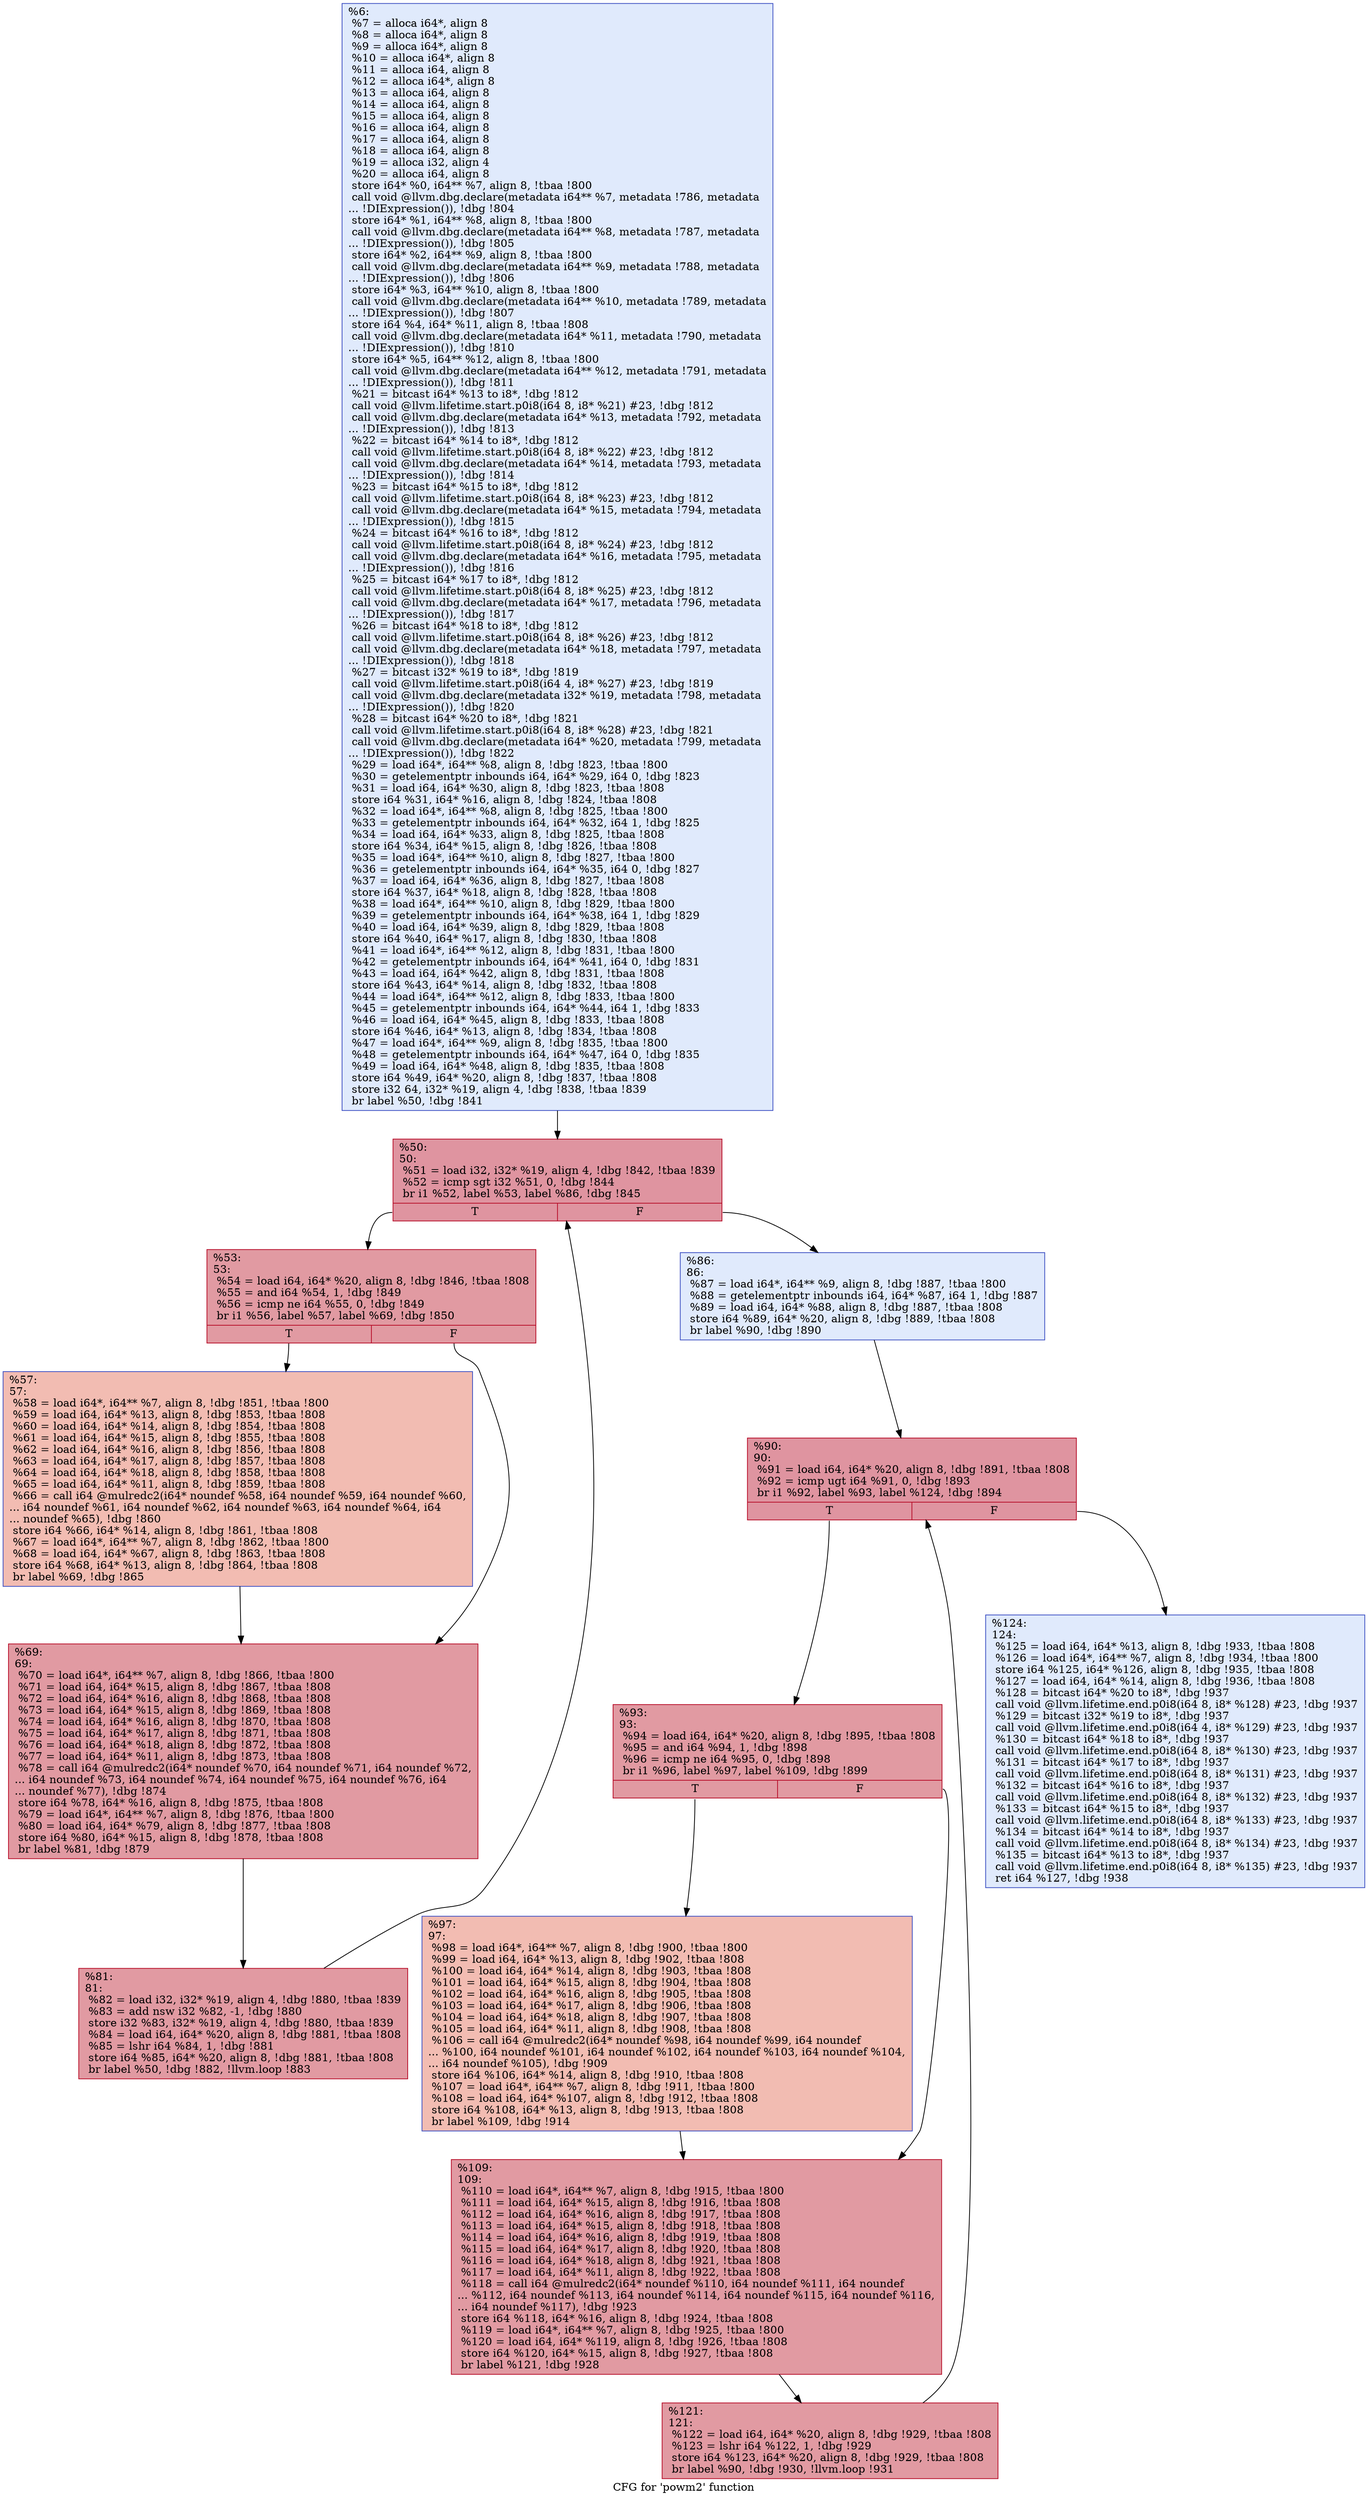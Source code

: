 digraph "CFG for 'powm2' function" {
	label="CFG for 'powm2' function";

	Node0x1a8f5b0 [shape=record,color="#3d50c3ff", style=filled, fillcolor="#b9d0f970",label="{%6:\l  %7 = alloca i64*, align 8\l  %8 = alloca i64*, align 8\l  %9 = alloca i64*, align 8\l  %10 = alloca i64*, align 8\l  %11 = alloca i64, align 8\l  %12 = alloca i64*, align 8\l  %13 = alloca i64, align 8\l  %14 = alloca i64, align 8\l  %15 = alloca i64, align 8\l  %16 = alloca i64, align 8\l  %17 = alloca i64, align 8\l  %18 = alloca i64, align 8\l  %19 = alloca i32, align 4\l  %20 = alloca i64, align 8\l  store i64* %0, i64** %7, align 8, !tbaa !800\l  call void @llvm.dbg.declare(metadata i64** %7, metadata !786, metadata\l... !DIExpression()), !dbg !804\l  store i64* %1, i64** %8, align 8, !tbaa !800\l  call void @llvm.dbg.declare(metadata i64** %8, metadata !787, metadata\l... !DIExpression()), !dbg !805\l  store i64* %2, i64** %9, align 8, !tbaa !800\l  call void @llvm.dbg.declare(metadata i64** %9, metadata !788, metadata\l... !DIExpression()), !dbg !806\l  store i64* %3, i64** %10, align 8, !tbaa !800\l  call void @llvm.dbg.declare(metadata i64** %10, metadata !789, metadata\l... !DIExpression()), !dbg !807\l  store i64 %4, i64* %11, align 8, !tbaa !808\l  call void @llvm.dbg.declare(metadata i64* %11, metadata !790, metadata\l... !DIExpression()), !dbg !810\l  store i64* %5, i64** %12, align 8, !tbaa !800\l  call void @llvm.dbg.declare(metadata i64** %12, metadata !791, metadata\l... !DIExpression()), !dbg !811\l  %21 = bitcast i64* %13 to i8*, !dbg !812\l  call void @llvm.lifetime.start.p0i8(i64 8, i8* %21) #23, !dbg !812\l  call void @llvm.dbg.declare(metadata i64* %13, metadata !792, metadata\l... !DIExpression()), !dbg !813\l  %22 = bitcast i64* %14 to i8*, !dbg !812\l  call void @llvm.lifetime.start.p0i8(i64 8, i8* %22) #23, !dbg !812\l  call void @llvm.dbg.declare(metadata i64* %14, metadata !793, metadata\l... !DIExpression()), !dbg !814\l  %23 = bitcast i64* %15 to i8*, !dbg !812\l  call void @llvm.lifetime.start.p0i8(i64 8, i8* %23) #23, !dbg !812\l  call void @llvm.dbg.declare(metadata i64* %15, metadata !794, metadata\l... !DIExpression()), !dbg !815\l  %24 = bitcast i64* %16 to i8*, !dbg !812\l  call void @llvm.lifetime.start.p0i8(i64 8, i8* %24) #23, !dbg !812\l  call void @llvm.dbg.declare(metadata i64* %16, metadata !795, metadata\l... !DIExpression()), !dbg !816\l  %25 = bitcast i64* %17 to i8*, !dbg !812\l  call void @llvm.lifetime.start.p0i8(i64 8, i8* %25) #23, !dbg !812\l  call void @llvm.dbg.declare(metadata i64* %17, metadata !796, metadata\l... !DIExpression()), !dbg !817\l  %26 = bitcast i64* %18 to i8*, !dbg !812\l  call void @llvm.lifetime.start.p0i8(i64 8, i8* %26) #23, !dbg !812\l  call void @llvm.dbg.declare(metadata i64* %18, metadata !797, metadata\l... !DIExpression()), !dbg !818\l  %27 = bitcast i32* %19 to i8*, !dbg !819\l  call void @llvm.lifetime.start.p0i8(i64 4, i8* %27) #23, !dbg !819\l  call void @llvm.dbg.declare(metadata i32* %19, metadata !798, metadata\l... !DIExpression()), !dbg !820\l  %28 = bitcast i64* %20 to i8*, !dbg !821\l  call void @llvm.lifetime.start.p0i8(i64 8, i8* %28) #23, !dbg !821\l  call void @llvm.dbg.declare(metadata i64* %20, metadata !799, metadata\l... !DIExpression()), !dbg !822\l  %29 = load i64*, i64** %8, align 8, !dbg !823, !tbaa !800\l  %30 = getelementptr inbounds i64, i64* %29, i64 0, !dbg !823\l  %31 = load i64, i64* %30, align 8, !dbg !823, !tbaa !808\l  store i64 %31, i64* %16, align 8, !dbg !824, !tbaa !808\l  %32 = load i64*, i64** %8, align 8, !dbg !825, !tbaa !800\l  %33 = getelementptr inbounds i64, i64* %32, i64 1, !dbg !825\l  %34 = load i64, i64* %33, align 8, !dbg !825, !tbaa !808\l  store i64 %34, i64* %15, align 8, !dbg !826, !tbaa !808\l  %35 = load i64*, i64** %10, align 8, !dbg !827, !tbaa !800\l  %36 = getelementptr inbounds i64, i64* %35, i64 0, !dbg !827\l  %37 = load i64, i64* %36, align 8, !dbg !827, !tbaa !808\l  store i64 %37, i64* %18, align 8, !dbg !828, !tbaa !808\l  %38 = load i64*, i64** %10, align 8, !dbg !829, !tbaa !800\l  %39 = getelementptr inbounds i64, i64* %38, i64 1, !dbg !829\l  %40 = load i64, i64* %39, align 8, !dbg !829, !tbaa !808\l  store i64 %40, i64* %17, align 8, !dbg !830, !tbaa !808\l  %41 = load i64*, i64** %12, align 8, !dbg !831, !tbaa !800\l  %42 = getelementptr inbounds i64, i64* %41, i64 0, !dbg !831\l  %43 = load i64, i64* %42, align 8, !dbg !831, !tbaa !808\l  store i64 %43, i64* %14, align 8, !dbg !832, !tbaa !808\l  %44 = load i64*, i64** %12, align 8, !dbg !833, !tbaa !800\l  %45 = getelementptr inbounds i64, i64* %44, i64 1, !dbg !833\l  %46 = load i64, i64* %45, align 8, !dbg !833, !tbaa !808\l  store i64 %46, i64* %13, align 8, !dbg !834, !tbaa !808\l  %47 = load i64*, i64** %9, align 8, !dbg !835, !tbaa !800\l  %48 = getelementptr inbounds i64, i64* %47, i64 0, !dbg !835\l  %49 = load i64, i64* %48, align 8, !dbg !835, !tbaa !808\l  store i64 %49, i64* %20, align 8, !dbg !837, !tbaa !808\l  store i32 64, i32* %19, align 4, !dbg !838, !tbaa !839\l  br label %50, !dbg !841\l}"];
	Node0x1a8f5b0 -> Node0x1a8f670;
	Node0x1a8f670 [shape=record,color="#b70d28ff", style=filled, fillcolor="#b70d2870",label="{%50:\l50:                                               \l  %51 = load i32, i32* %19, align 4, !dbg !842, !tbaa !839\l  %52 = icmp sgt i32 %51, 0, !dbg !844\l  br i1 %52, label %53, label %86, !dbg !845\l|{<s0>T|<s1>F}}"];
	Node0x1a8f670:s0 -> Node0x1a8f6c0;
	Node0x1a8f670:s1 -> Node0x1a8f800;
	Node0x1a8f6c0 [shape=record,color="#b70d28ff", style=filled, fillcolor="#bb1b2c70",label="{%53:\l53:                                               \l  %54 = load i64, i64* %20, align 8, !dbg !846, !tbaa !808\l  %55 = and i64 %54, 1, !dbg !849\l  %56 = icmp ne i64 %55, 0, !dbg !849\l  br i1 %56, label %57, label %69, !dbg !850\l|{<s0>T|<s1>F}}"];
	Node0x1a8f6c0:s0 -> Node0x1a8f710;
	Node0x1a8f6c0:s1 -> Node0x1a8f760;
	Node0x1a8f710 [shape=record,color="#3d50c3ff", style=filled, fillcolor="#e1675170",label="{%57:\l57:                                               \l  %58 = load i64*, i64** %7, align 8, !dbg !851, !tbaa !800\l  %59 = load i64, i64* %13, align 8, !dbg !853, !tbaa !808\l  %60 = load i64, i64* %14, align 8, !dbg !854, !tbaa !808\l  %61 = load i64, i64* %15, align 8, !dbg !855, !tbaa !808\l  %62 = load i64, i64* %16, align 8, !dbg !856, !tbaa !808\l  %63 = load i64, i64* %17, align 8, !dbg !857, !tbaa !808\l  %64 = load i64, i64* %18, align 8, !dbg !858, !tbaa !808\l  %65 = load i64, i64* %11, align 8, !dbg !859, !tbaa !808\l  %66 = call i64 @mulredc2(i64* noundef %58, i64 noundef %59, i64 noundef %60,\l... i64 noundef %61, i64 noundef %62, i64 noundef %63, i64 noundef %64, i64\l... noundef %65), !dbg !860\l  store i64 %66, i64* %14, align 8, !dbg !861, !tbaa !808\l  %67 = load i64*, i64** %7, align 8, !dbg !862, !tbaa !800\l  %68 = load i64, i64* %67, align 8, !dbg !863, !tbaa !808\l  store i64 %68, i64* %13, align 8, !dbg !864, !tbaa !808\l  br label %69, !dbg !865\l}"];
	Node0x1a8f710 -> Node0x1a8f760;
	Node0x1a8f760 [shape=record,color="#b70d28ff", style=filled, fillcolor="#bb1b2c70",label="{%69:\l69:                                               \l  %70 = load i64*, i64** %7, align 8, !dbg !866, !tbaa !800\l  %71 = load i64, i64* %15, align 8, !dbg !867, !tbaa !808\l  %72 = load i64, i64* %16, align 8, !dbg !868, !tbaa !808\l  %73 = load i64, i64* %15, align 8, !dbg !869, !tbaa !808\l  %74 = load i64, i64* %16, align 8, !dbg !870, !tbaa !808\l  %75 = load i64, i64* %17, align 8, !dbg !871, !tbaa !808\l  %76 = load i64, i64* %18, align 8, !dbg !872, !tbaa !808\l  %77 = load i64, i64* %11, align 8, !dbg !873, !tbaa !808\l  %78 = call i64 @mulredc2(i64* noundef %70, i64 noundef %71, i64 noundef %72,\l... i64 noundef %73, i64 noundef %74, i64 noundef %75, i64 noundef %76, i64\l... noundef %77), !dbg !874\l  store i64 %78, i64* %16, align 8, !dbg !875, !tbaa !808\l  %79 = load i64*, i64** %7, align 8, !dbg !876, !tbaa !800\l  %80 = load i64, i64* %79, align 8, !dbg !877, !tbaa !808\l  store i64 %80, i64* %15, align 8, !dbg !878, !tbaa !808\l  br label %81, !dbg !879\l}"];
	Node0x1a8f760 -> Node0x1a8f7b0;
	Node0x1a8f7b0 [shape=record,color="#b70d28ff", style=filled, fillcolor="#bb1b2c70",label="{%81:\l81:                                               \l  %82 = load i32, i32* %19, align 4, !dbg !880, !tbaa !839\l  %83 = add nsw i32 %82, -1, !dbg !880\l  store i32 %83, i32* %19, align 4, !dbg !880, !tbaa !839\l  %84 = load i64, i64* %20, align 8, !dbg !881, !tbaa !808\l  %85 = lshr i64 %84, 1, !dbg !881\l  store i64 %85, i64* %20, align 8, !dbg !881, !tbaa !808\l  br label %50, !dbg !882, !llvm.loop !883\l}"];
	Node0x1a8f7b0 -> Node0x1a8f670;
	Node0x1a8f800 [shape=record,color="#3d50c3ff", style=filled, fillcolor="#b9d0f970",label="{%86:\l86:                                               \l  %87 = load i64*, i64** %9, align 8, !dbg !887, !tbaa !800\l  %88 = getelementptr inbounds i64, i64* %87, i64 1, !dbg !887\l  %89 = load i64, i64* %88, align 8, !dbg !887, !tbaa !808\l  store i64 %89, i64* %20, align 8, !dbg !889, !tbaa !808\l  br label %90, !dbg !890\l}"];
	Node0x1a8f800 -> Node0x1a8f850;
	Node0x1a8f850 [shape=record,color="#b70d28ff", style=filled, fillcolor="#b70d2870",label="{%90:\l90:                                               \l  %91 = load i64, i64* %20, align 8, !dbg !891, !tbaa !808\l  %92 = icmp ugt i64 %91, 0, !dbg !893\l  br i1 %92, label %93, label %124, !dbg !894\l|{<s0>T|<s1>F}}"];
	Node0x1a8f850:s0 -> Node0x1a8f8a0;
	Node0x1a8f850:s1 -> Node0x1a8f9e0;
	Node0x1a8f8a0 [shape=record,color="#b70d28ff", style=filled, fillcolor="#bb1b2c70",label="{%93:\l93:                                               \l  %94 = load i64, i64* %20, align 8, !dbg !895, !tbaa !808\l  %95 = and i64 %94, 1, !dbg !898\l  %96 = icmp ne i64 %95, 0, !dbg !898\l  br i1 %96, label %97, label %109, !dbg !899\l|{<s0>T|<s1>F}}"];
	Node0x1a8f8a0:s0 -> Node0x1a8f8f0;
	Node0x1a8f8a0:s1 -> Node0x1a8f940;
	Node0x1a8f8f0 [shape=record,color="#3d50c3ff", style=filled, fillcolor="#e1675170",label="{%97:\l97:                                               \l  %98 = load i64*, i64** %7, align 8, !dbg !900, !tbaa !800\l  %99 = load i64, i64* %13, align 8, !dbg !902, !tbaa !808\l  %100 = load i64, i64* %14, align 8, !dbg !903, !tbaa !808\l  %101 = load i64, i64* %15, align 8, !dbg !904, !tbaa !808\l  %102 = load i64, i64* %16, align 8, !dbg !905, !tbaa !808\l  %103 = load i64, i64* %17, align 8, !dbg !906, !tbaa !808\l  %104 = load i64, i64* %18, align 8, !dbg !907, !tbaa !808\l  %105 = load i64, i64* %11, align 8, !dbg !908, !tbaa !808\l  %106 = call i64 @mulredc2(i64* noundef %98, i64 noundef %99, i64 noundef\l... %100, i64 noundef %101, i64 noundef %102, i64 noundef %103, i64 noundef %104,\l... i64 noundef %105), !dbg !909\l  store i64 %106, i64* %14, align 8, !dbg !910, !tbaa !808\l  %107 = load i64*, i64** %7, align 8, !dbg !911, !tbaa !800\l  %108 = load i64, i64* %107, align 8, !dbg !912, !tbaa !808\l  store i64 %108, i64* %13, align 8, !dbg !913, !tbaa !808\l  br label %109, !dbg !914\l}"];
	Node0x1a8f8f0 -> Node0x1a8f940;
	Node0x1a8f940 [shape=record,color="#b70d28ff", style=filled, fillcolor="#bb1b2c70",label="{%109:\l109:                                              \l  %110 = load i64*, i64** %7, align 8, !dbg !915, !tbaa !800\l  %111 = load i64, i64* %15, align 8, !dbg !916, !tbaa !808\l  %112 = load i64, i64* %16, align 8, !dbg !917, !tbaa !808\l  %113 = load i64, i64* %15, align 8, !dbg !918, !tbaa !808\l  %114 = load i64, i64* %16, align 8, !dbg !919, !tbaa !808\l  %115 = load i64, i64* %17, align 8, !dbg !920, !tbaa !808\l  %116 = load i64, i64* %18, align 8, !dbg !921, !tbaa !808\l  %117 = load i64, i64* %11, align 8, !dbg !922, !tbaa !808\l  %118 = call i64 @mulredc2(i64* noundef %110, i64 noundef %111, i64 noundef\l... %112, i64 noundef %113, i64 noundef %114, i64 noundef %115, i64 noundef %116,\l... i64 noundef %117), !dbg !923\l  store i64 %118, i64* %16, align 8, !dbg !924, !tbaa !808\l  %119 = load i64*, i64** %7, align 8, !dbg !925, !tbaa !800\l  %120 = load i64, i64* %119, align 8, !dbg !926, !tbaa !808\l  store i64 %120, i64* %15, align 8, !dbg !927, !tbaa !808\l  br label %121, !dbg !928\l}"];
	Node0x1a8f940 -> Node0x1a8f990;
	Node0x1a8f990 [shape=record,color="#b70d28ff", style=filled, fillcolor="#bb1b2c70",label="{%121:\l121:                                              \l  %122 = load i64, i64* %20, align 8, !dbg !929, !tbaa !808\l  %123 = lshr i64 %122, 1, !dbg !929\l  store i64 %123, i64* %20, align 8, !dbg !929, !tbaa !808\l  br label %90, !dbg !930, !llvm.loop !931\l}"];
	Node0x1a8f990 -> Node0x1a8f850;
	Node0x1a8f9e0 [shape=record,color="#3d50c3ff", style=filled, fillcolor="#b9d0f970",label="{%124:\l124:                                              \l  %125 = load i64, i64* %13, align 8, !dbg !933, !tbaa !808\l  %126 = load i64*, i64** %7, align 8, !dbg !934, !tbaa !800\l  store i64 %125, i64* %126, align 8, !dbg !935, !tbaa !808\l  %127 = load i64, i64* %14, align 8, !dbg !936, !tbaa !808\l  %128 = bitcast i64* %20 to i8*, !dbg !937\l  call void @llvm.lifetime.end.p0i8(i64 8, i8* %128) #23, !dbg !937\l  %129 = bitcast i32* %19 to i8*, !dbg !937\l  call void @llvm.lifetime.end.p0i8(i64 4, i8* %129) #23, !dbg !937\l  %130 = bitcast i64* %18 to i8*, !dbg !937\l  call void @llvm.lifetime.end.p0i8(i64 8, i8* %130) #23, !dbg !937\l  %131 = bitcast i64* %17 to i8*, !dbg !937\l  call void @llvm.lifetime.end.p0i8(i64 8, i8* %131) #23, !dbg !937\l  %132 = bitcast i64* %16 to i8*, !dbg !937\l  call void @llvm.lifetime.end.p0i8(i64 8, i8* %132) #23, !dbg !937\l  %133 = bitcast i64* %15 to i8*, !dbg !937\l  call void @llvm.lifetime.end.p0i8(i64 8, i8* %133) #23, !dbg !937\l  %134 = bitcast i64* %14 to i8*, !dbg !937\l  call void @llvm.lifetime.end.p0i8(i64 8, i8* %134) #23, !dbg !937\l  %135 = bitcast i64* %13 to i8*, !dbg !937\l  call void @llvm.lifetime.end.p0i8(i64 8, i8* %135) #23, !dbg !937\l  ret i64 %127, !dbg !938\l}"];
}
